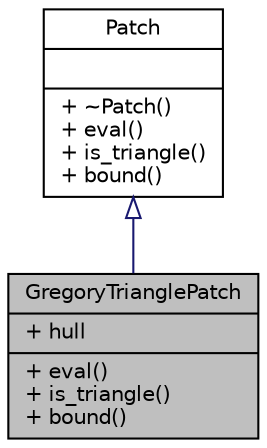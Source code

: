 digraph G
{
  edge [fontname="Helvetica",fontsize="10",labelfontname="Helvetica",labelfontsize="10"];
  node [fontname="Helvetica",fontsize="10",shape=record];
  Node1 [label="{GregoryTrianglePatch\n|+ hull\l|+ eval()\l+ is_triangle()\l+ bound()\l}",height=0.2,width=0.4,color="black", fillcolor="grey75", style="filled" fontcolor="black"];
  Node2 -> Node1 [dir=back,color="midnightblue",fontsize="10",style="solid",arrowtail="empty",fontname="Helvetica"];
  Node2 [label="{Patch\n||+ ~Patch()\l+ eval()\l+ is_triangle()\l+ bound()\l}",height=0.2,width=0.4,color="black", fillcolor="white", style="filled",URL="$da/d2c/classPatch.html"];
}
